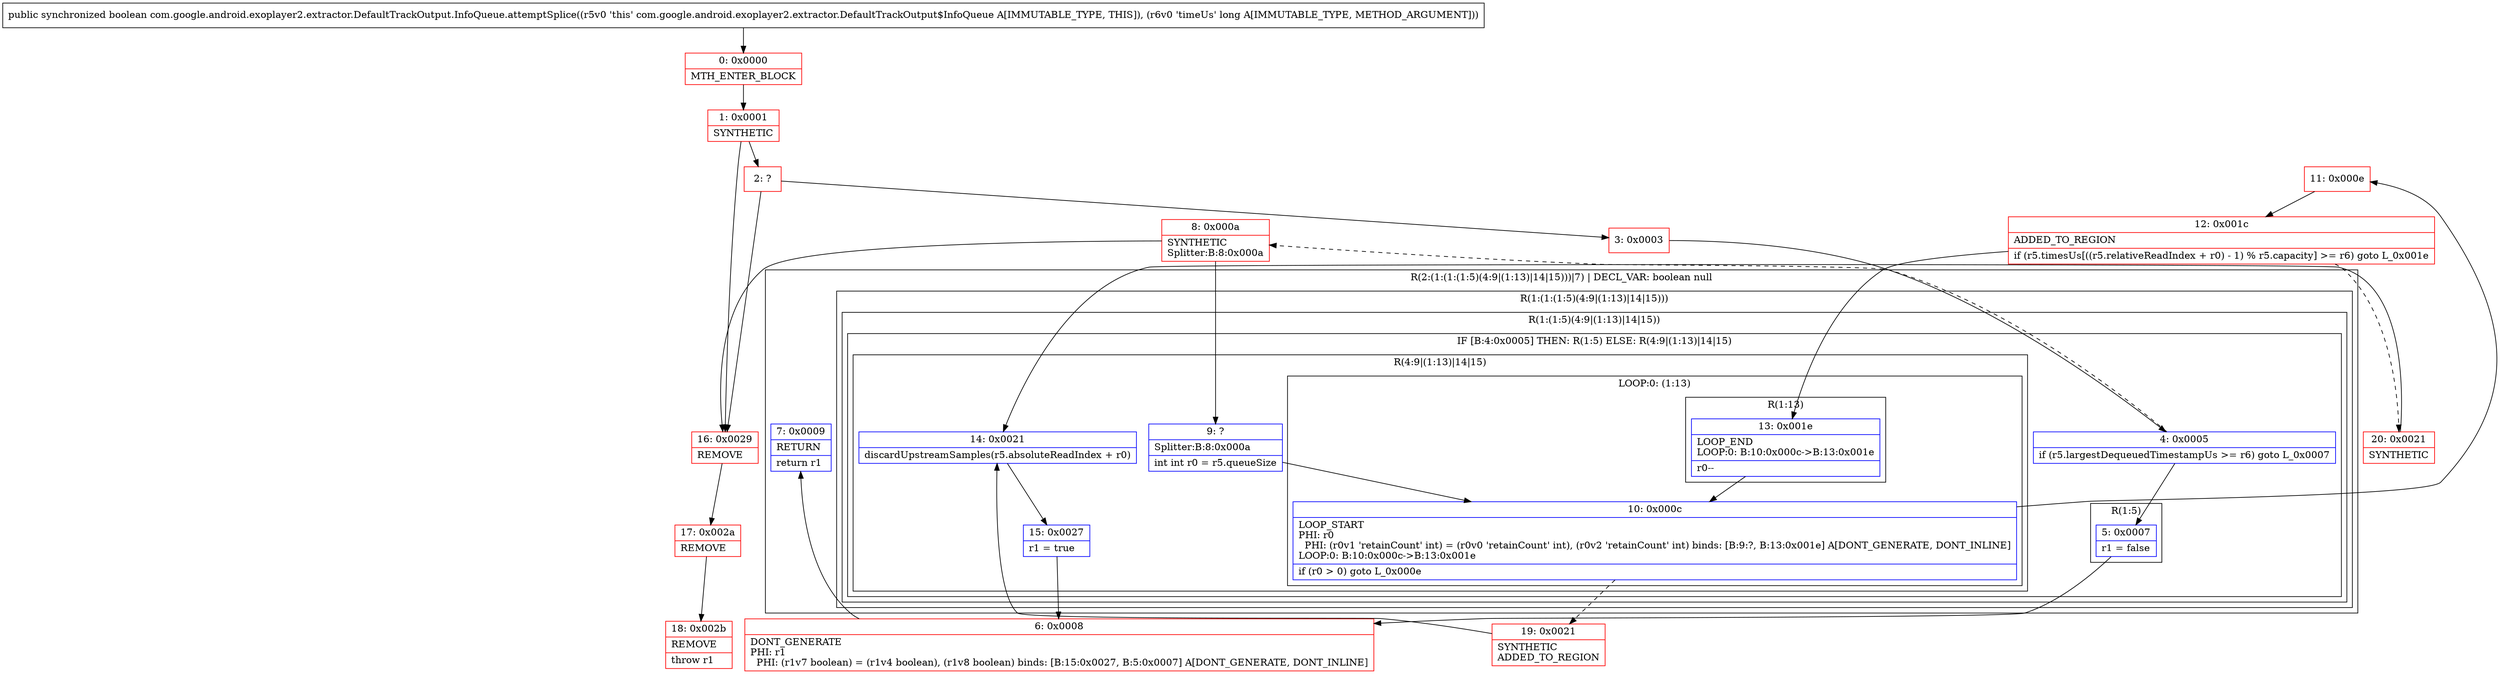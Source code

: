 digraph "CFG forcom.google.android.exoplayer2.extractor.DefaultTrackOutput.InfoQueue.attemptSplice(J)Z" {
subgraph cluster_Region_777158079 {
label = "R(2:(1:(1:(1:5)(4:9|(1:13)|14|15)))|7) | DECL_VAR: boolean null\l";
node [shape=record,color=blue];
subgraph cluster_Region_883343738 {
label = "R(1:(1:(1:5)(4:9|(1:13)|14|15)))";
node [shape=record,color=blue];
subgraph cluster_Region_2063887249 {
label = "R(1:(1:5)(4:9|(1:13)|14|15))";
node [shape=record,color=blue];
subgraph cluster_IfRegion_1706158572 {
label = "IF [B:4:0x0005] THEN: R(1:5) ELSE: R(4:9|(1:13)|14|15)";
node [shape=record,color=blue];
Node_4 [shape=record,label="{4\:\ 0x0005|if (r5.largestDequeuedTimestampUs \>= r6) goto L_0x0007\l}"];
subgraph cluster_Region_1641098088 {
label = "R(1:5)";
node [shape=record,color=blue];
Node_5 [shape=record,label="{5\:\ 0x0007|r1 = false\l}"];
}
subgraph cluster_Region_1212342845 {
label = "R(4:9|(1:13)|14|15)";
node [shape=record,color=blue];
Node_9 [shape=record,label="{9\:\ ?|Splitter:B:8:0x000a\l|int int r0 = r5.queueSize\l}"];
subgraph cluster_LoopRegion_1633333756 {
label = "LOOP:0: (1:13)";
node [shape=record,color=blue];
Node_10 [shape=record,label="{10\:\ 0x000c|LOOP_START\lPHI: r0 \l  PHI: (r0v1 'retainCount' int) = (r0v0 'retainCount' int), (r0v2 'retainCount' int) binds: [B:9:?, B:13:0x001e] A[DONT_GENERATE, DONT_INLINE]\lLOOP:0: B:10:0x000c\-\>B:13:0x001e\l|if (r0 \> 0) goto L_0x000e\l}"];
subgraph cluster_Region_136355123 {
label = "R(1:13)";
node [shape=record,color=blue];
Node_13 [shape=record,label="{13\:\ 0x001e|LOOP_END\lLOOP:0: B:10:0x000c\-\>B:13:0x001e\l|r0\-\-\l}"];
}
}
Node_14 [shape=record,label="{14\:\ 0x0021|discardUpstreamSamples(r5.absoluteReadIndex + r0)\l}"];
Node_15 [shape=record,label="{15\:\ 0x0027|r1 = true\l}"];
}
}
}
}
Node_7 [shape=record,label="{7\:\ 0x0009|RETURN\l|return r1\l}"];
}
Node_0 [shape=record,color=red,label="{0\:\ 0x0000|MTH_ENTER_BLOCK\l}"];
Node_1 [shape=record,color=red,label="{1\:\ 0x0001|SYNTHETIC\l}"];
Node_2 [shape=record,color=red,label="{2\:\ ?}"];
Node_3 [shape=record,color=red,label="{3\:\ 0x0003}"];
Node_6 [shape=record,color=red,label="{6\:\ 0x0008|DONT_GENERATE\lPHI: r1 \l  PHI: (r1v7 boolean) = (r1v4 boolean), (r1v8 boolean) binds: [B:15:0x0027, B:5:0x0007] A[DONT_GENERATE, DONT_INLINE]\l}"];
Node_8 [shape=record,color=red,label="{8\:\ 0x000a|SYNTHETIC\lSplitter:B:8:0x000a\l}"];
Node_11 [shape=record,color=red,label="{11\:\ 0x000e}"];
Node_12 [shape=record,color=red,label="{12\:\ 0x001c|ADDED_TO_REGION\l|if (r5.timesUs[((r5.relativeReadIndex + r0) \- 1) % r5.capacity] \>= r6) goto L_0x001e\l}"];
Node_16 [shape=record,color=red,label="{16\:\ 0x0029|REMOVE\l}"];
Node_17 [shape=record,color=red,label="{17\:\ 0x002a|REMOVE\l}"];
Node_18 [shape=record,color=red,label="{18\:\ 0x002b|REMOVE\l|throw r1\l}"];
Node_19 [shape=record,color=red,label="{19\:\ 0x0021|SYNTHETIC\lADDED_TO_REGION\l}"];
Node_20 [shape=record,color=red,label="{20\:\ 0x0021|SYNTHETIC\l}"];
MethodNode[shape=record,label="{public synchronized boolean com.google.android.exoplayer2.extractor.DefaultTrackOutput.InfoQueue.attemptSplice((r5v0 'this' com.google.android.exoplayer2.extractor.DefaultTrackOutput$InfoQueue A[IMMUTABLE_TYPE, THIS]), (r6v0 'timeUs' long A[IMMUTABLE_TYPE, METHOD_ARGUMENT])) }"];
MethodNode -> Node_0;
Node_4 -> Node_5;
Node_4 -> Node_8[style=dashed];
Node_5 -> Node_6;
Node_9 -> Node_10;
Node_10 -> Node_11;
Node_10 -> Node_19[style=dashed];
Node_13 -> Node_10;
Node_14 -> Node_15;
Node_15 -> Node_6;
Node_0 -> Node_1;
Node_1 -> Node_2;
Node_1 -> Node_16;
Node_2 -> Node_3;
Node_2 -> Node_16;
Node_3 -> Node_4;
Node_6 -> Node_7;
Node_8 -> Node_9;
Node_8 -> Node_16;
Node_11 -> Node_12;
Node_12 -> Node_13;
Node_12 -> Node_20[style=dashed];
Node_16 -> Node_17;
Node_17 -> Node_18;
Node_19 -> Node_14;
Node_20 -> Node_14;
}

